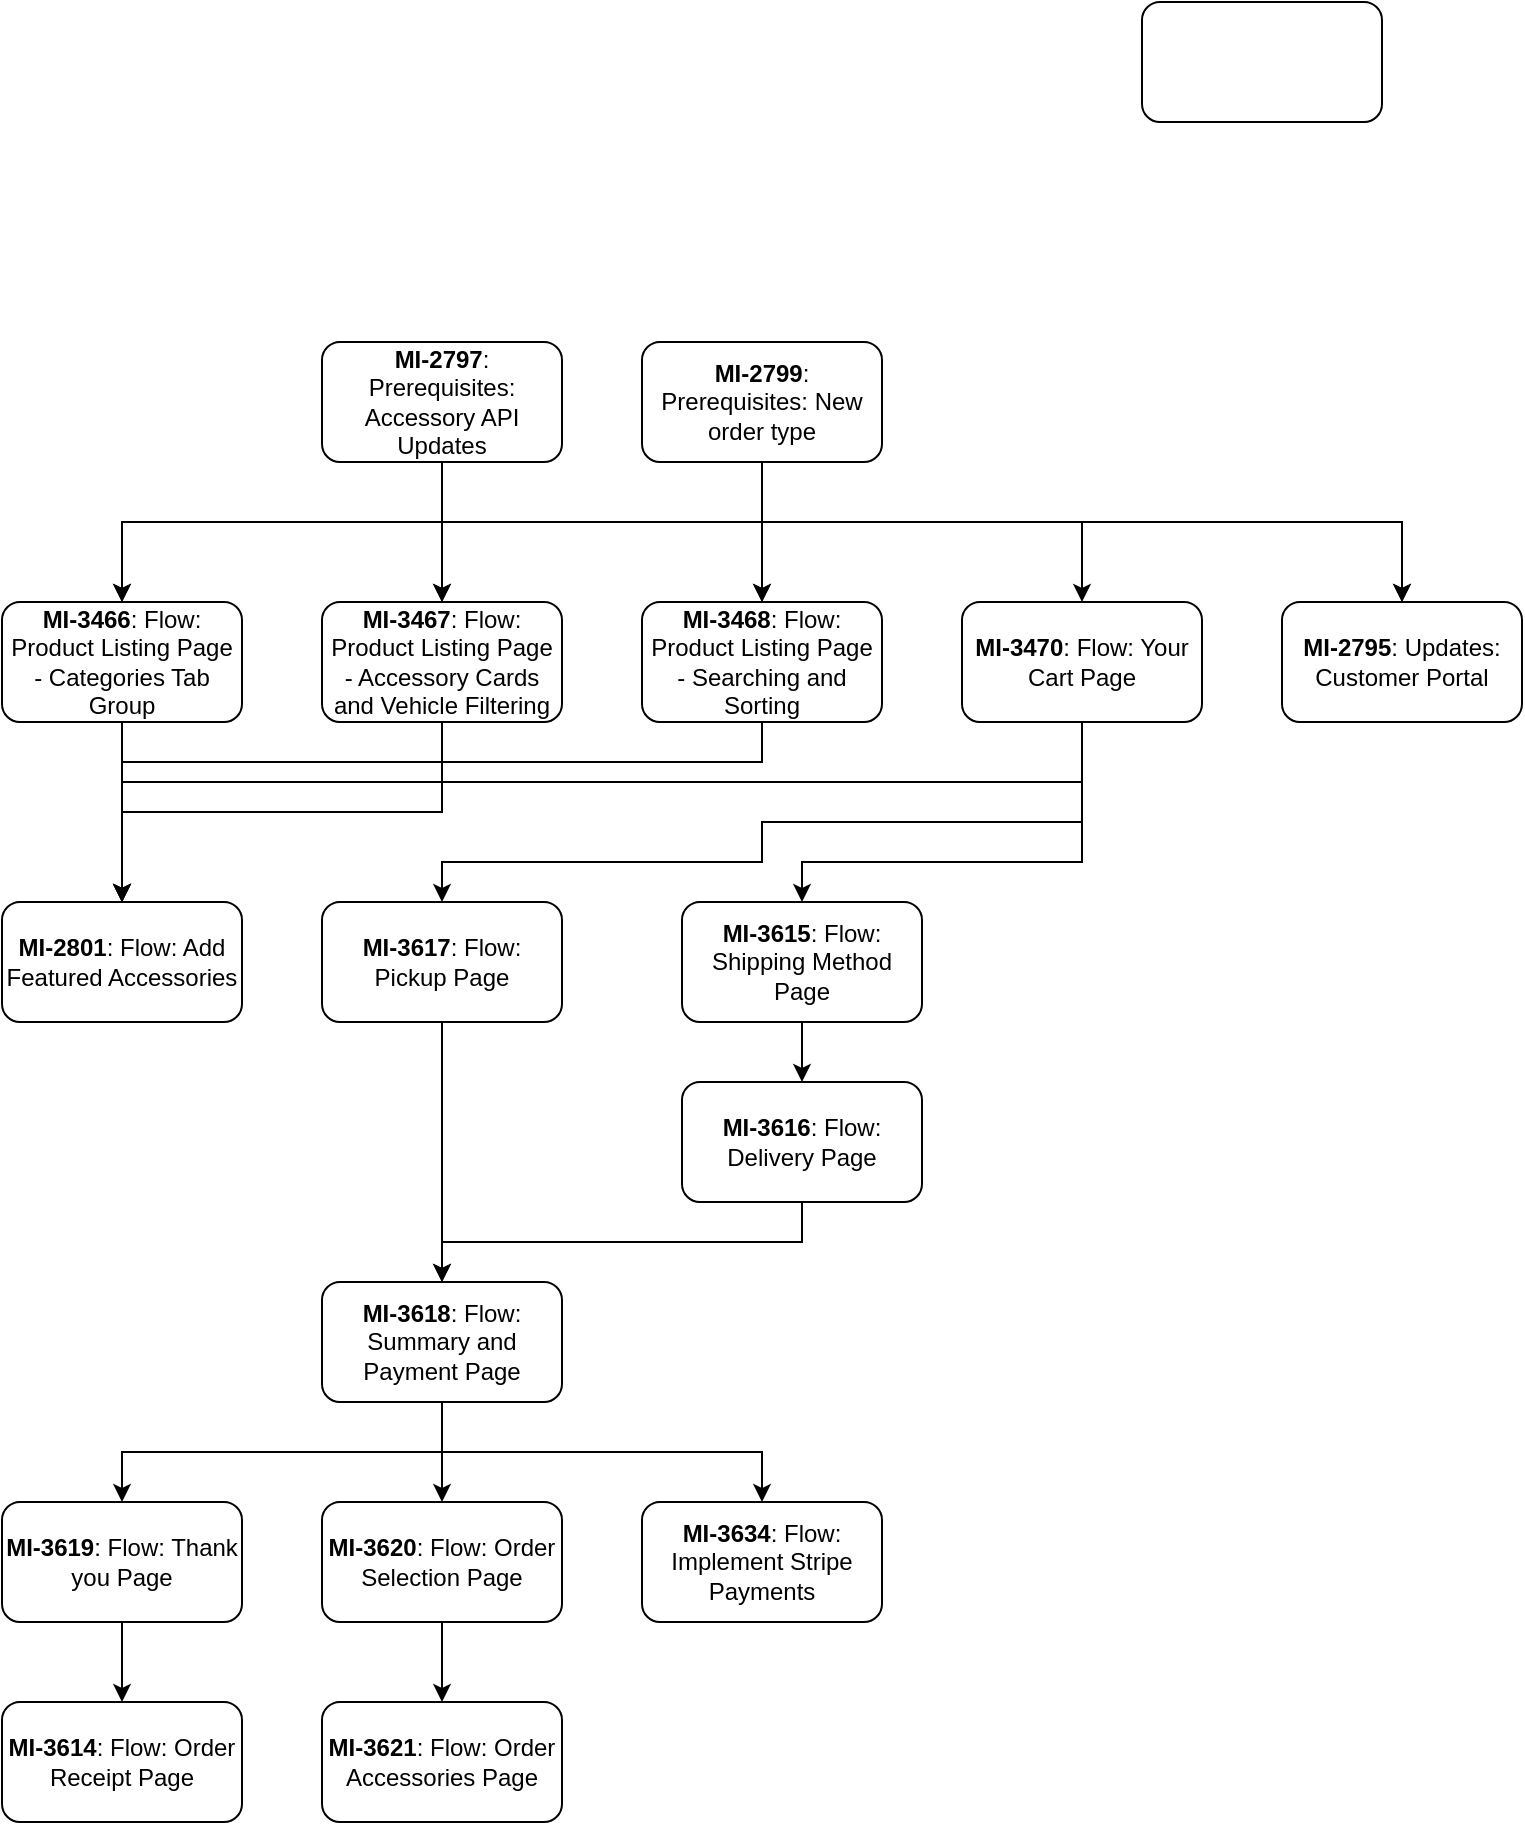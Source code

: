 <mxfile version="21.2.1" type="github">
  <diagram name="Page-1" id="OyKBPnsSxiUxUv3Rsae8">
    <mxGraphModel dx="1059" dy="1236" grid="1" gridSize="10" guides="1" tooltips="1" connect="1" arrows="1" fold="1" page="0" pageScale="1" pageWidth="850" pageHeight="1100" math="0" shadow="0">
      <root>
        <mxCell id="0" />
        <mxCell id="1" parent="0" />
        <mxCell id="BbD5o9TnXIsRnzcrsnNp-39" style="edgeStyle=orthogonalEdgeStyle;rounded=0;orthogonalLoop=1;jettySize=auto;html=1;exitX=0.5;exitY=1;exitDx=0;exitDy=0;entryX=0.5;entryY=0;entryDx=0;entryDy=0;" parent="1" source="BbD5o9TnXIsRnzcrsnNp-1" target="BbD5o9TnXIsRnzcrsnNp-38" edge="1">
          <mxGeometry relative="1" as="geometry">
            <Array as="points">
              <mxPoint x="150" y="290" />
              <mxPoint x="280" y="290" />
            </Array>
          </mxGeometry>
        </mxCell>
        <mxCell id="BbD5o9TnXIsRnzcrsnNp-1" value="&lt;b&gt;MI-3466&lt;/b&gt;: Flow: Product Listing Page - Categories Tab Group" style="rounded=1;whiteSpace=wrap;html=1;" parent="1" vertex="1">
          <mxGeometry x="70" y="210" width="120" height="60" as="geometry" />
        </mxCell>
        <mxCell id="BbD5o9TnXIsRnzcrsnNp-9" style="edgeStyle=orthogonalEdgeStyle;rounded=0;orthogonalLoop=1;jettySize=auto;html=1;entryX=0.5;entryY=0;entryDx=0;entryDy=0;exitX=0.5;exitY=1;exitDx=0;exitDy=0;" parent="1" source="BbD5o9TnXIsRnzcrsnNp-4" target="BbD5o9TnXIsRnzcrsnNp-1" edge="1">
          <mxGeometry relative="1" as="geometry">
            <Array as="points">
              <mxPoint x="290" y="170" />
              <mxPoint x="130" y="170" />
            </Array>
          </mxGeometry>
        </mxCell>
        <mxCell id="BbD5o9TnXIsRnzcrsnNp-10" style="edgeStyle=orthogonalEdgeStyle;rounded=0;orthogonalLoop=1;jettySize=auto;html=1;entryX=0.5;entryY=0;entryDx=0;entryDy=0;" parent="1" source="BbD5o9TnXIsRnzcrsnNp-4" target="BbD5o9TnXIsRnzcrsnNp-6" edge="1">
          <mxGeometry relative="1" as="geometry" />
        </mxCell>
        <mxCell id="BbD5o9TnXIsRnzcrsnNp-11" style="edgeStyle=orthogonalEdgeStyle;rounded=0;orthogonalLoop=1;jettySize=auto;html=1;entryX=0.5;entryY=0;entryDx=0;entryDy=0;exitX=0.5;exitY=1;exitDx=0;exitDy=0;" parent="1" source="BbD5o9TnXIsRnzcrsnNp-4" target="BbD5o9TnXIsRnzcrsnNp-7" edge="1">
          <mxGeometry relative="1" as="geometry">
            <Array as="points">
              <mxPoint x="290" y="170" />
              <mxPoint x="450" y="170" />
            </Array>
          </mxGeometry>
        </mxCell>
        <mxCell id="BbD5o9TnXIsRnzcrsnNp-12" style="edgeStyle=orthogonalEdgeStyle;rounded=0;orthogonalLoop=1;jettySize=auto;html=1;exitX=0.5;exitY=1;exitDx=0;exitDy=0;" parent="1" source="BbD5o9TnXIsRnzcrsnNp-4" target="BbD5o9TnXIsRnzcrsnNp-8" edge="1">
          <mxGeometry relative="1" as="geometry">
            <Array as="points">
              <mxPoint x="290" y="170" />
              <mxPoint x="610" y="170" />
            </Array>
          </mxGeometry>
        </mxCell>
        <mxCell id="I4Q-vKgrRVUDOS8wGlvw-3" style="edgeStyle=orthogonalEdgeStyle;rounded=0;orthogonalLoop=1;jettySize=auto;html=1;exitX=0.5;exitY=1;exitDx=0;exitDy=0;" edge="1" parent="1" source="BbD5o9TnXIsRnzcrsnNp-4">
          <mxGeometry relative="1" as="geometry">
            <mxPoint x="770" y="210" as="targetPoint" />
            <Array as="points">
              <mxPoint x="290" y="170" />
              <mxPoint x="770" y="170" />
            </Array>
          </mxGeometry>
        </mxCell>
        <mxCell id="BbD5o9TnXIsRnzcrsnNp-4" value="&lt;b&gt;MI-2797&lt;/b&gt;: Prerequisites: Accessory API Updates" style="rounded=1;whiteSpace=wrap;html=1;" parent="1" vertex="1">
          <mxGeometry x="230" y="80" width="120" height="60" as="geometry" />
        </mxCell>
        <mxCell id="BbD5o9TnXIsRnzcrsnNp-13" style="edgeStyle=orthogonalEdgeStyle;rounded=0;orthogonalLoop=1;jettySize=auto;html=1;entryX=0.5;entryY=0;entryDx=0;entryDy=0;exitX=0.5;exitY=1;exitDx=0;exitDy=0;" parent="1" source="BbD5o9TnXIsRnzcrsnNp-5" target="BbD5o9TnXIsRnzcrsnNp-1" edge="1">
          <mxGeometry relative="1" as="geometry">
            <Array as="points">
              <mxPoint x="450" y="170" />
              <mxPoint x="130" y="170" />
            </Array>
          </mxGeometry>
        </mxCell>
        <mxCell id="BbD5o9TnXIsRnzcrsnNp-14" style="edgeStyle=orthogonalEdgeStyle;rounded=0;orthogonalLoop=1;jettySize=auto;html=1;entryX=0.5;entryY=0;entryDx=0;entryDy=0;exitX=0.5;exitY=1;exitDx=0;exitDy=0;" parent="1" source="BbD5o9TnXIsRnzcrsnNp-5" target="BbD5o9TnXIsRnzcrsnNp-6" edge="1">
          <mxGeometry relative="1" as="geometry">
            <Array as="points">
              <mxPoint x="450" y="170" />
              <mxPoint x="290" y="170" />
            </Array>
          </mxGeometry>
        </mxCell>
        <mxCell id="BbD5o9TnXIsRnzcrsnNp-15" style="edgeStyle=orthogonalEdgeStyle;rounded=0;orthogonalLoop=1;jettySize=auto;html=1;entryX=0.5;entryY=0;entryDx=0;entryDy=0;exitX=0.5;exitY=1;exitDx=0;exitDy=0;" parent="1" source="BbD5o9TnXIsRnzcrsnNp-5" target="BbD5o9TnXIsRnzcrsnNp-7" edge="1">
          <mxGeometry relative="1" as="geometry" />
        </mxCell>
        <mxCell id="I4Q-vKgrRVUDOS8wGlvw-2" value="" style="edgeStyle=orthogonalEdgeStyle;rounded=0;orthogonalLoop=1;jettySize=auto;html=1;exitX=0.5;exitY=1;exitDx=0;exitDy=0;" edge="1" parent="1" source="BbD5o9TnXIsRnzcrsnNp-5" target="I4Q-vKgrRVUDOS8wGlvw-1">
          <mxGeometry relative="1" as="geometry">
            <Array as="points">
              <mxPoint x="450" y="170" />
              <mxPoint x="770" y="170" />
            </Array>
          </mxGeometry>
        </mxCell>
        <mxCell id="BbD5o9TnXIsRnzcrsnNp-5" value="&lt;b&gt;MI-2799&lt;/b&gt;: Prerequisites: New order type" style="rounded=1;whiteSpace=wrap;html=1;" parent="1" vertex="1">
          <mxGeometry x="390" y="80" width="120" height="60" as="geometry" />
        </mxCell>
        <mxCell id="BbD5o9TnXIsRnzcrsnNp-40" style="edgeStyle=orthogonalEdgeStyle;rounded=0;orthogonalLoop=1;jettySize=auto;html=1;exitX=0.5;exitY=1;exitDx=0;exitDy=0;entryX=0.5;entryY=0;entryDx=0;entryDy=0;" parent="1" source="BbD5o9TnXIsRnzcrsnNp-6" target="BbD5o9TnXIsRnzcrsnNp-38" edge="1">
          <mxGeometry relative="1" as="geometry">
            <mxPoint x="330" y="310" as="targetPoint" />
          </mxGeometry>
        </mxCell>
        <mxCell id="BbD5o9TnXIsRnzcrsnNp-6" value="&lt;b&gt;MI-3467&lt;/b&gt;: Flow: Product Listing Page - Accessory Cards and Vehicle Filtering" style="rounded=1;whiteSpace=wrap;html=1;" parent="1" vertex="1">
          <mxGeometry x="230" y="210" width="120" height="60" as="geometry" />
        </mxCell>
        <mxCell id="BbD5o9TnXIsRnzcrsnNp-42" style="edgeStyle=orthogonalEdgeStyle;rounded=0;orthogonalLoop=1;jettySize=auto;html=1;exitX=0.5;exitY=1;exitDx=0;exitDy=0;entryX=0.5;entryY=0;entryDx=0;entryDy=0;" parent="1" source="BbD5o9TnXIsRnzcrsnNp-7" target="BbD5o9TnXIsRnzcrsnNp-38" edge="1">
          <mxGeometry relative="1" as="geometry">
            <Array as="points">
              <mxPoint x="410" y="290" />
              <mxPoint x="280" y="290" />
            </Array>
          </mxGeometry>
        </mxCell>
        <mxCell id="BbD5o9TnXIsRnzcrsnNp-7" value="&lt;b&gt;MI-3468&lt;/b&gt;: Flow: Product Listing Page - Searching and Sorting" style="rounded=1;whiteSpace=wrap;html=1;" parent="1" vertex="1">
          <mxGeometry x="390" y="210" width="120" height="60" as="geometry" />
        </mxCell>
        <mxCell id="BbD5o9TnXIsRnzcrsnNp-19" value="" style="edgeStyle=orthogonalEdgeStyle;rounded=0;orthogonalLoop=1;jettySize=auto;html=1;" parent="1" source="BbD5o9TnXIsRnzcrsnNp-8" target="BbD5o9TnXIsRnzcrsnNp-18" edge="1">
          <mxGeometry relative="1" as="geometry">
            <Array as="points">
              <mxPoint x="610" y="340" />
              <mxPoint x="470" y="340" />
            </Array>
          </mxGeometry>
        </mxCell>
        <mxCell id="BbD5o9TnXIsRnzcrsnNp-25" style="edgeStyle=orthogonalEdgeStyle;rounded=0;orthogonalLoop=1;jettySize=auto;html=1;entryX=0.5;entryY=0;entryDx=0;entryDy=0;exitX=0.5;exitY=1;exitDx=0;exitDy=0;" parent="1" source="BbD5o9TnXIsRnzcrsnNp-8" target="BbD5o9TnXIsRnzcrsnNp-26" edge="1">
          <mxGeometry relative="1" as="geometry">
            <mxPoint x="450" y="390" as="targetPoint" />
            <Array as="points">
              <mxPoint x="610" y="320" />
              <mxPoint x="450" y="320" />
              <mxPoint x="450" y="340" />
              <mxPoint x="290" y="340" />
            </Array>
          </mxGeometry>
        </mxCell>
        <mxCell id="BbD5o9TnXIsRnzcrsnNp-43" style="edgeStyle=orthogonalEdgeStyle;rounded=0;orthogonalLoop=1;jettySize=auto;html=1;exitX=0.5;exitY=1;exitDx=0;exitDy=0;entryX=0.5;entryY=0;entryDx=0;entryDy=0;" parent="1" source="BbD5o9TnXIsRnzcrsnNp-8" target="BbD5o9TnXIsRnzcrsnNp-38" edge="1">
          <mxGeometry relative="1" as="geometry">
            <Array as="points">
              <mxPoint x="610" y="300" />
              <mxPoint x="130" y="300" />
            </Array>
          </mxGeometry>
        </mxCell>
        <mxCell id="BbD5o9TnXIsRnzcrsnNp-8" value="&lt;b&gt;MI-3470&lt;/b&gt;: Flow: Your Cart Page" style="rounded=1;whiteSpace=wrap;html=1;" parent="1" vertex="1">
          <mxGeometry x="550" y="210" width="120" height="60" as="geometry" />
        </mxCell>
        <mxCell id="BbD5o9TnXIsRnzcrsnNp-22" value="" style="edgeStyle=orthogonalEdgeStyle;rounded=0;orthogonalLoop=1;jettySize=auto;html=1;" parent="1" source="BbD5o9TnXIsRnzcrsnNp-18" target="BbD5o9TnXIsRnzcrsnNp-21" edge="1">
          <mxGeometry relative="1" as="geometry" />
        </mxCell>
        <mxCell id="BbD5o9TnXIsRnzcrsnNp-18" value="&lt;b&gt;MI-3615&lt;/b&gt;: Flow: Shipping Method Page" style="whiteSpace=wrap;html=1;rounded=1;" parent="1" vertex="1">
          <mxGeometry x="410" y="360" width="120" height="60" as="geometry" />
        </mxCell>
        <mxCell id="BbD5o9TnXIsRnzcrsnNp-29" value="" style="edgeStyle=orthogonalEdgeStyle;rounded=0;orthogonalLoop=1;jettySize=auto;html=1;entryX=0.5;entryY=0;entryDx=0;entryDy=0;exitX=0.5;exitY=1;exitDx=0;exitDy=0;" parent="1" source="BbD5o9TnXIsRnzcrsnNp-21" target="BbD5o9TnXIsRnzcrsnNp-27" edge="1">
          <mxGeometry relative="1" as="geometry" />
        </mxCell>
        <mxCell id="BbD5o9TnXIsRnzcrsnNp-21" value="&lt;b&gt;MI-3616&lt;/b&gt;: Flow: Delivery Page" style="whiteSpace=wrap;html=1;rounded=1;" parent="1" vertex="1">
          <mxGeometry x="410" y="450" width="120" height="60" as="geometry" />
        </mxCell>
        <mxCell id="BbD5o9TnXIsRnzcrsnNp-28" value="" style="edgeStyle=orthogonalEdgeStyle;rounded=0;orthogonalLoop=1;jettySize=auto;html=1;" parent="1" source="BbD5o9TnXIsRnzcrsnNp-26" target="BbD5o9TnXIsRnzcrsnNp-27" edge="1">
          <mxGeometry relative="1" as="geometry" />
        </mxCell>
        <mxCell id="BbD5o9TnXIsRnzcrsnNp-26" value="&lt;b&gt;MI-3617&lt;/b&gt;: Flow: Pickup Page" style="rounded=1;whiteSpace=wrap;html=1;" parent="1" vertex="1">
          <mxGeometry x="230" y="360" width="120" height="60" as="geometry" />
        </mxCell>
        <mxCell id="BbD5o9TnXIsRnzcrsnNp-31" value="" style="edgeStyle=orthogonalEdgeStyle;rounded=0;orthogonalLoop=1;jettySize=auto;html=1;entryX=0.5;entryY=0;entryDx=0;entryDy=0;exitX=0.5;exitY=1;exitDx=0;exitDy=0;" parent="1" source="BbD5o9TnXIsRnzcrsnNp-27" target="BbD5o9TnXIsRnzcrsnNp-30" edge="1">
          <mxGeometry relative="1" as="geometry" />
        </mxCell>
        <mxCell id="BbD5o9TnXIsRnzcrsnNp-35" value="" style="edgeStyle=orthogonalEdgeStyle;rounded=0;orthogonalLoop=1;jettySize=auto;html=1;" parent="1" source="BbD5o9TnXIsRnzcrsnNp-27" target="BbD5o9TnXIsRnzcrsnNp-34" edge="1">
          <mxGeometry relative="1" as="geometry" />
        </mxCell>
        <mxCell id="X1BD2XJLiUh06Z4Hev9j-2" value="" style="edgeStyle=orthogonalEdgeStyle;rounded=0;orthogonalLoop=1;jettySize=auto;html=1;exitX=0.5;exitY=1;exitDx=0;exitDy=0;" parent="1" source="BbD5o9TnXIsRnzcrsnNp-27" target="X1BD2XJLiUh06Z4Hev9j-1" edge="1">
          <mxGeometry relative="1" as="geometry" />
        </mxCell>
        <mxCell id="BbD5o9TnXIsRnzcrsnNp-27" value="&lt;b&gt;MI-3618&lt;/b&gt;: Flow: Summary and Payment Page" style="whiteSpace=wrap;html=1;rounded=1;" parent="1" vertex="1">
          <mxGeometry x="230" y="550" width="120" height="60" as="geometry" />
        </mxCell>
        <mxCell id="BbD5o9TnXIsRnzcrsnNp-33" value="" style="edgeStyle=orthogonalEdgeStyle;rounded=0;orthogonalLoop=1;jettySize=auto;html=1;" parent="1" source="BbD5o9TnXIsRnzcrsnNp-30" target="BbD5o9TnXIsRnzcrsnNp-32" edge="1">
          <mxGeometry relative="1" as="geometry" />
        </mxCell>
        <mxCell id="BbD5o9TnXIsRnzcrsnNp-30" value="&lt;b&gt;MI-3619&lt;/b&gt;: Flow: Thank you Page" style="whiteSpace=wrap;html=1;rounded=1;" parent="1" vertex="1">
          <mxGeometry x="70" y="660" width="120" height="60" as="geometry" />
        </mxCell>
        <mxCell id="BbD5o9TnXIsRnzcrsnNp-32" value="&lt;b&gt;MI-3614&lt;/b&gt;: Flow: Order Receipt Page" style="whiteSpace=wrap;html=1;rounded=1;" parent="1" vertex="1">
          <mxGeometry x="70" y="760" width="120" height="60" as="geometry" />
        </mxCell>
        <mxCell id="BbD5o9TnXIsRnzcrsnNp-37" value="" style="edgeStyle=orthogonalEdgeStyle;rounded=0;orthogonalLoop=1;jettySize=auto;html=1;" parent="1" source="BbD5o9TnXIsRnzcrsnNp-34" target="BbD5o9TnXIsRnzcrsnNp-36" edge="1">
          <mxGeometry relative="1" as="geometry" />
        </mxCell>
        <mxCell id="BbD5o9TnXIsRnzcrsnNp-34" value="&lt;b&gt;MI-3620&lt;/b&gt;: Flow: Order Selection Page" style="whiteSpace=wrap;html=1;rounded=1;" parent="1" vertex="1">
          <mxGeometry x="230" y="660" width="120" height="60" as="geometry" />
        </mxCell>
        <mxCell id="BbD5o9TnXIsRnzcrsnNp-36" value="&lt;b&gt;MI-3621&lt;/b&gt;: Flow: Order Accessories Page" style="whiteSpace=wrap;html=1;rounded=1;" parent="1" vertex="1">
          <mxGeometry x="230" y="760" width="120" height="60" as="geometry" />
        </mxCell>
        <mxCell id="BbD5o9TnXIsRnzcrsnNp-38" value="&lt;b&gt;MI-2801&lt;/b&gt;: Flow: Add Featured Accessories" style="rounded=1;whiteSpace=wrap;html=1;" parent="1" vertex="1">
          <mxGeometry x="70" y="360" width="120" height="60" as="geometry" />
        </mxCell>
        <mxCell id="X1BD2XJLiUh06Z4Hev9j-1" value="&lt;b&gt;MI-3634&lt;/b&gt;: Flow: Implement Stripe Payments" style="whiteSpace=wrap;html=1;rounded=1;" parent="1" vertex="1">
          <mxGeometry x="390" y="660" width="120" height="60" as="geometry" />
        </mxCell>
        <mxCell id="I4Q-vKgrRVUDOS8wGlvw-1" value="&lt;b&gt;MI-2795&lt;/b&gt;: Updates: Customer Portal" style="whiteSpace=wrap;html=1;rounded=1;" vertex="1" parent="1">
          <mxGeometry x="710" y="210" width="120" height="60" as="geometry" />
        </mxCell>
        <mxCell id="I4Q-vKgrRVUDOS8wGlvw-5" value="" style="rounded=1;whiteSpace=wrap;html=1;" vertex="1" parent="1">
          <mxGeometry x="640" y="-90" width="120" height="60" as="geometry" />
        </mxCell>
      </root>
    </mxGraphModel>
  </diagram>
</mxfile>
